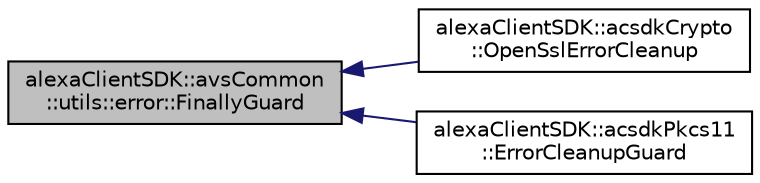 digraph "alexaClientSDK::avsCommon::utils::error::FinallyGuard"
{
  edge [fontname="Helvetica",fontsize="10",labelfontname="Helvetica",labelfontsize="10"];
  node [fontname="Helvetica",fontsize="10",shape=record];
  rankdir="LR";
  Node0 [label="alexaClientSDK::avsCommon\l::utils::error::FinallyGuard",height=0.2,width=0.4,color="black", fillcolor="grey75", style="filled", fontcolor="black"];
  Node0 -> Node1 [dir="back",color="midnightblue",fontsize="10",style="solid",fontname="Helvetica"];
  Node1 [label="alexaClientSDK::acsdkCrypto\l::OpenSslErrorCleanup",height=0.2,width=0.4,color="black", fillcolor="white", style="filled",URL="$classalexa_client_s_d_k_1_1acsdk_crypto_1_1_open_ssl_error_cleanup.html",tooltip="Helper class for handling OpenSSL errors. "];
  Node0 -> Node2 [dir="back",color="midnightblue",fontsize="10",style="solid",fontname="Helvetica"];
  Node2 [label="alexaClientSDK::acsdkPkcs11\l::ErrorCleanupGuard",height=0.2,width=0.4,color="black", fillcolor="white", style="filled",URL="$classalexa_client_s_d_k_1_1acsdk_pkcs11_1_1_error_cleanup_guard.html",tooltip="Error cleanup function on error. "];
}
